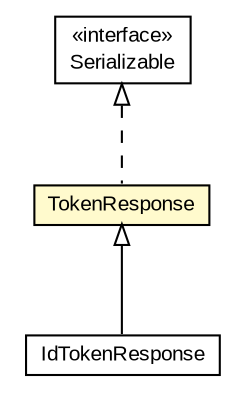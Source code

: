 #!/usr/local/bin/dot
#
# Class diagram 
# Generated by UMLGraph version R5_6-24-gf6e263 (http://www.umlgraph.org/)
#

digraph G {
	edge [fontname="arial",fontsize=10,labelfontname="arial",labelfontsize=10];
	node [fontname="arial",fontsize=10,shape=plaintext];
	nodesep=0.25;
	ranksep=0.5;
	// net.trajano.openidconnect.token.TokenResponse
	c10396 [label=<<table title="net.trajano.openidconnect.token.TokenResponse" border="0" cellborder="1" cellspacing="0" cellpadding="2" port="p" bgcolor="lemonChiffon" href="./TokenResponse.html">
		<tr><td><table border="0" cellspacing="0" cellpadding="1">
<tr><td align="center" balign="center"> TokenResponse </td></tr>
		</table></td></tr>
		</table>>, URL="./TokenResponse.html", fontname="arial", fontcolor="black", fontsize=10.0];
	// net.trajano.openidconnect.token.IdTokenResponse
	c10400 [label=<<table title="net.trajano.openidconnect.token.IdTokenResponse" border="0" cellborder="1" cellspacing="0" cellpadding="2" port="p" href="./IdTokenResponse.html">
		<tr><td><table border="0" cellspacing="0" cellpadding="1">
<tr><td align="center" balign="center"> IdTokenResponse </td></tr>
		</table></td></tr>
		</table>>, URL="./IdTokenResponse.html", fontname="arial", fontcolor="black", fontsize=10.0];
	//net.trajano.openidconnect.token.TokenResponse implements java.io.Serializable
	c10453:p -> c10396:p [dir=back,arrowtail=empty,style=dashed];
	//net.trajano.openidconnect.token.IdTokenResponse extends net.trajano.openidconnect.token.TokenResponse
	c10396:p -> c10400:p [dir=back,arrowtail=empty];
	// java.io.Serializable
	c10453 [label=<<table title="java.io.Serializable" border="0" cellborder="1" cellspacing="0" cellpadding="2" port="p" href="http://java.sun.com/j2se/1.4.2/docs/api/java/io/Serializable.html">
		<tr><td><table border="0" cellspacing="0" cellpadding="1">
<tr><td align="center" balign="center"> &#171;interface&#187; </td></tr>
<tr><td align="center" balign="center"> Serializable </td></tr>
		</table></td></tr>
		</table>>, URL="http://java.sun.com/j2se/1.4.2/docs/api/java/io/Serializable.html", fontname="arial", fontcolor="black", fontsize=10.0];
}

